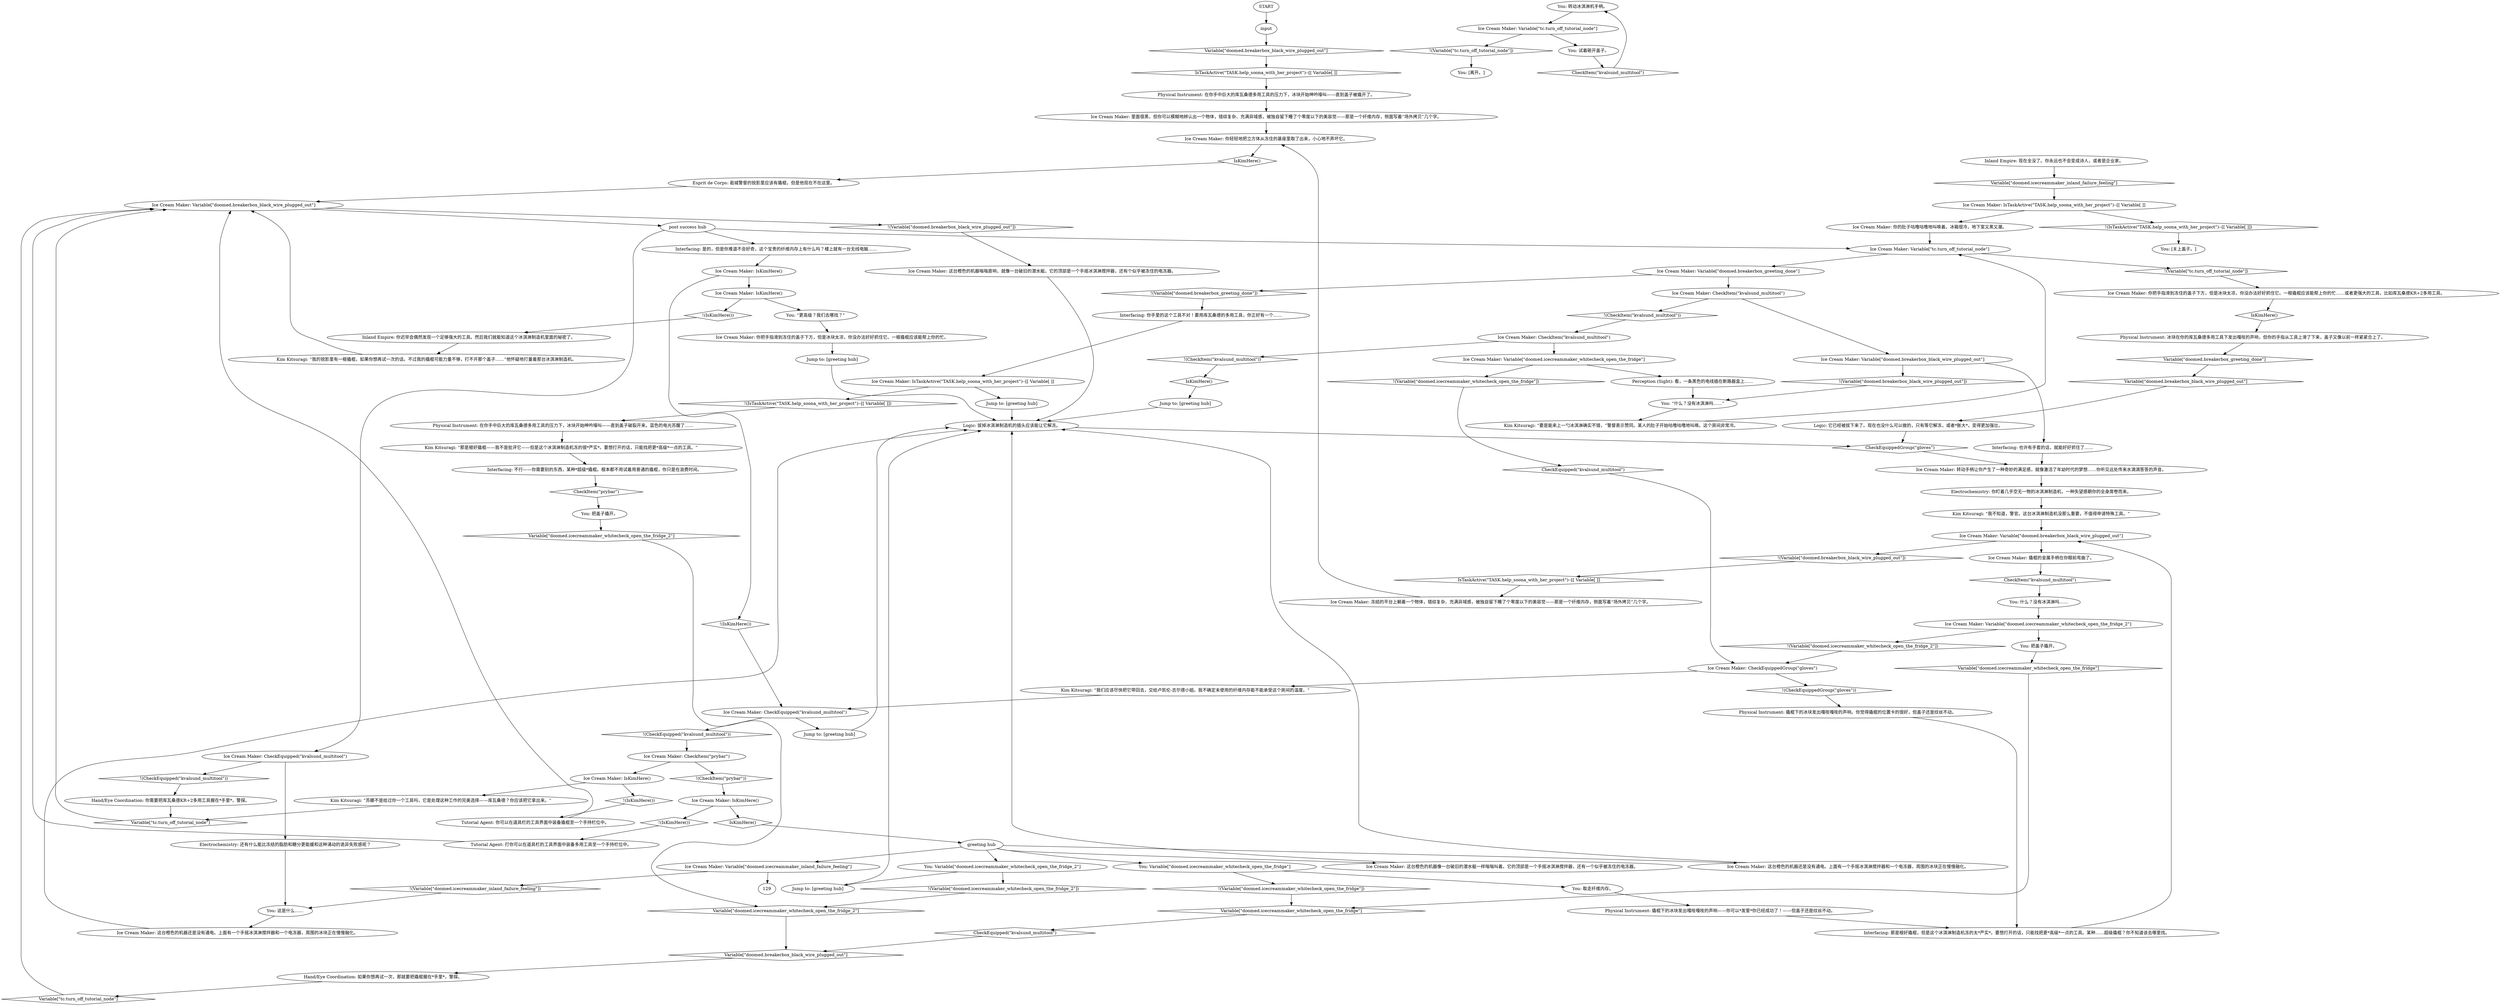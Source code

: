 # DOOMED / ICE CREAM MAKER
# Doomed cellar, a pistachio green ice cream maker next to the breaker box with a radio computer's filament memory inside. Difficulty: heroic, turns into easy if you've read the note from the Ice Bear Fridge.
# ==================================================
digraph G {
	  0 [label="START"];
	  1 [label="input"];
	  2 [label="Logic: 它已经被拔下来了。现在也没什么可以做的，只有等它解冻，或者*胀大*，变得更加强壮。"];
	  3 [label="Kim Kitsuragi: “要是能来上一勺冰淇淋确实不错，”警督表示赞同。某人的肚子开始咕噜咕噜地叫唤。这个房间非常冷。"];
	  4 [label="Ice Cream Maker: 里面很黑，但你可以模糊地辨认出一个物体，错综复杂、充满异域感，被独自留下睡了个零度以下的美容觉——那是一个纤维内存，侧面写着“场外拷贝”几个字。"];
	  5 [label="Ice Cream Maker: IsKimHere()"];
	  6 [label="IsKimHere()", shape=diamond];
	  7 [label="!(IsKimHere())", shape=diamond];
	  8 [label="Inland Empire: 现在全没了。你永远也不会变成诗人，或者是企业家。"];
	  9 [label="Electrochemistry: 你盯着几乎空无一物的冰淇淋制造机，一种失望感朝你的全身席卷而来。"];
	  10 [label="Ice Cream Maker: 你轻轻地把立方体从冻住的基座里取了出来，小心地不弄坏它。"];
	  11 [label="Physical Instrument: 撬棍下的冰块发出嘎吱嘎吱的声响——你可以*发誓*你已经成功了！——但盖子还是纹丝不动。"];
	  12 [label="Ice Cream Maker: CheckItem(\"prybar\")"];
	  13 [label="CheckItem(\"prybar\")", shape=diamond];
	  14 [label="!(CheckItem(\"prybar\"))", shape=diamond];
	  15 [label="Ice Cream Maker: IsKimHere()"];
	  16 [label="IsKimHere()", shape=diamond];
	  17 [label="!(IsKimHere())", shape=diamond];
	  18 [label="Kim Kitsuragi: “苏娜不是给过你一个工具吗，它是处理这种工作的完美选择——库瓦桑德？你应该把它拿出来。”"];
	  19 [label="Physical Instrument: 冰块在你的库瓦桑德多用工具下发出嘎吱的声响，但你的手指从工具上滑了下来，盖子又像以前一样紧紧合上了。"];
	  20 [label="Ice Cream Maker: CheckEquippedGroup(\"gloves\")"];
	  21 [label="CheckEquippedGroup(\"gloves\")", shape=diamond];
	  22 [label="!(CheckEquippedGroup(\"gloves\"))", shape=diamond];
	  23 [label="Kim Kitsuragi: “我们应该尽快把它带回去，交给卢凯伦-吉尔德小姐。我不确定未使用的纤维内存能不能承受这个房间的温度。”"];
	  24 [label="Esprit de Corps: 曷城警督的锐影里应该有撬棍，但是他现在不在这里。"];
	  25 [label="Tutorial Agent: 打你可以在道具栏的工具界面中装备多用工具至一个手持栏位中。"];
	  26 [label="Ice Cream Maker: 你把手指滑到冻住的盖子下方，但是冰块太凉，你没办法好好抓住它。一根撬棍应该能帮上你的忙……或者更强大的工具，比如库瓦桑德KR+2多用工具。"];
	  27 [label="You: 转动冰淇淋机手柄。"];
	  28 [label="Ice Cream Maker: 这台橙色的机器还是没有通电。上面有一个手摇冰淇淋搅拌器和一个电冻器，周围的冰块正在慢慢融化。"];
	  29 [label="You: [关上盖子。]"];
	  30 [label="Ice Cream Maker: IsKimHere()"];
	  31 [label="IsKimHere()", shape=diamond];
	  32 [label="!(IsKimHere())", shape=diamond];
	  33 [label="Ice Cream Maker: IsKimHere()"];
	  34 [label="IsKimHere()", shape=diamond];
	  35 [label="!(IsKimHere())", shape=diamond];
	  36 [label="You: “更高级？我们去哪找？”"];
	  37 [label="Interfacing: 不行——你需要别的东西，某种*超级*撬棍。根本都不用试着用普通的撬棍，你只是在浪费时间。"];
	  38 [label="Jump to: [greeting hub]"];
	  39 [label="Ice Cream Maker: Variable[\"doomed.breakerbox_black_wire_plugged_out\"]"];
	  40 [label="Variable[\"doomed.breakerbox_black_wire_plugged_out\"]", shape=diamond];
	  41 [label="!(Variable[\"doomed.breakerbox_black_wire_plugged_out\"])", shape=diamond];
	  42 [label="post success hub"];
	  43 [label="Kim Kitsuragi: “我不知道，警官。这台冰淇淋制造机没那么重要，不值得申请特殊工具。”"];
	  44 [label="Ice Cream Maker: 你把手指滑到冻住的盖子下方，但是冰块太凉，你没办法好好抓住它。一根撬棍应该能帮上你的忙。"];
	  45 [label="Ice Cream Maker: CheckItem(\"kvalsund_multitool\")"];
	  46 [label="CheckItem(\"kvalsund_multitool\")", shape=diamond];
	  47 [label="!(CheckItem(\"kvalsund_multitool\"))", shape=diamond];
	  48 [label="Ice Cream Maker: Variable[\"doomed.icecreammaker_whitecheck_open_the_fridge\"]"];
	  49 [label="Variable[\"doomed.icecreammaker_whitecheck_open_the_fridge\"]", shape=diamond];
	  50 [label="!(Variable[\"doomed.icecreammaker_whitecheck_open_the_fridge\"])", shape=diamond];
	  51 [label="Perception (Sight): 看，一条黑色的电线插在断路器盒上……"];
	  52 [label="Interfacing: 你手里的这个工具不对！要用库瓦桑德的多用工具，你正好有一个……"];
	  53 [label="You: 什么？没有冰淇淋吗……"];
	  54 [label="Interfacing: 是的，但是你难道不会好奇，这个宝贵的纤维内存上有什么吗？楼上就有一台无线电脑……"];
	  55 [label="Ice Cream Maker: CheckEquipped(\"kvalsund_multitool\")"];
	  56 [label="CheckEquipped(\"kvalsund_multitool\")", shape=diamond];
	  57 [label="!(CheckEquipped(\"kvalsund_multitool\"))", shape=diamond];
	  58 [label="Jump to: [greeting hub]"];
	  59 [label="You: 这是什么……"];
	  60 [label="Interfacing: 那是根好撬棍，但是这个冰淇淋制造机冻的太*严实*。要想打开的话，只能找把更*高级*一点的工具。某种……超级撬棍？你不知道该去哪里找。"];
	  61 [label="Inland Empire: 你迟早会偶然发现一个足够强大的工具。然后我们就能知道这个冰淇淋制造机里面的秘密了。"];
	  62 [label="Ice Cream Maker: Variable[\"doomed.breakerbox_black_wire_plugged_out\"]"];
	  63 [label="Variable[\"doomed.breakerbox_black_wire_plugged_out\"]", shape=diamond];
	  64 [label="!(Variable[\"doomed.breakerbox_black_wire_plugged_out\"])", shape=diamond];
	  65 [label="Ice Cream Maker: 撬棍的金属手柄在你眼前弯曲了。"];
	  66 [label="Ice Cream Maker: 这台橙色的机器还是没有通电。上面有一个手摇冰淇淋搅拌器和一个电冻器，周围的冰块正在慢慢融化。"];
	  67 [label="Physical Instrument: 在你手中巨大的库瓦桑德多用工具的压力下，冰块开始呻吟嚎叫——直到盖子被撬开了。"];
	  68 [label="Hand/Eye Coordination: 如果你想再试一次，那就要把撬棍握在*手里*，警探。"];
	  69 [label="You: 把盖子撬开。"];
	  70 [label="You: Variable[\"doomed.icecreammaker_whitecheck_open_the_fridge_2\"]"];
	  71 [label="Variable[\"doomed.icecreammaker_whitecheck_open_the_fridge_2\"]", shape=diamond];
	  72 [label="!(Variable[\"doomed.icecreammaker_whitecheck_open_the_fridge_2\"])", shape=diamond];
	  73 [label="Jump to: [greeting hub]"];
	  74 [label="Ice Cream Maker: 转动手柄让你产生了一种奇妙的满足感，就像激活了年幼时代的梦想……你听见远处传来水滴滴答答的声音。"];
	  75 [label="Ice Cream Maker: Variable[\"tc.turn_off_tutorial_node\"]"];
	  76 [label="Variable[\"tc.turn_off_tutorial_node\"]", shape=diamond];
	  77 [label="!(Variable[\"tc.turn_off_tutorial_node\"])", shape=diamond];
	  78 [label="You: 试着砸开盖子。"];
	  79 [label="Ice Cream Maker: 这台橙色的机器像一台破旧的潜水艇一样嗡嗡叫着。它的顶部是一个手摇冰淇淋搅拌器，还有一个似乎被冻住的电冻器。"];
	  80 [label="Physical Instrument: 在你手中巨大的库瓦桑德多用工具的压力下，冰块开始呻吟嚎叫——直到盖子破裂开来。蓝色的电光苏醒了……"];
	  81 [label="Ice Cream Maker: 这台橙色的机器嗡嗡直响，就像一台破旧的潜水艇。它的顶部是一个手摇冰淇淋搅拌器，还有个似乎被冻住的电冻器。"];
	  82 [label="Ice Cream Maker: 冻结的平台上躺着一个物体，错综复杂、充满异域感，被独自留下睡了个零度以下的美容觉——那是一个纤维内存，侧面写着“场外拷贝”几个字。"];
	  83 [label="Kim Kitsuragi: “那是根好撬棍——我不是批评它——但是这个冰淇淋制造机冻的很*严实*。要想打开的话，只能找把更*高级*一点的工具。”"];
	  84 [label="Jump to: [greeting hub]"];
	  85 [label="Ice Cream Maker: IsTaskActive(\"TASK.help_soona_with_her_project\")--[[ Variable[ ]]"];
	  86 [label="IsTaskActive(\"TASK.help_soona_with_her_project\")--[[ Variable[ ]]", shape=diamond];
	  87 [label="!(IsTaskActive(\"TASK.help_soona_with_her_project\")--[[ Variable[ ]])", shape=diamond];
	  88 [label="Jump to: [greeting hub]"];
	  89 [label="Kim Kitsuragi: “我的锐影里有一根撬棍，如果你想再试一次的话。不过我的撬棍可能力量不够，打不开那个盖子……”他怀疑地打量着那台冰淇淋制造机。"];
	  90 [label="greeting hub"];
	  91 [label="Logic: 拔掉冰淇淋制造机的插头应该能让它解冻。"];
	  92 [label="You: “什么？没有冰淇淋吗……”"];
	  93 [label="Ice Cream Maker: CheckEquipped(\"kvalsund_multitool\")"];
	  94 [label="CheckEquipped(\"kvalsund_multitool\")", shape=diamond];
	  95 [label="!(CheckEquipped(\"kvalsund_multitool\"))", shape=diamond];
	  96 [label="Electrochemistry: 还有什么能比冻结的脂肪和糖分更能缓和这种涌动的诡异失败感呢？"];
	  97 [label="Ice Cream Maker: IsTaskActive(\"TASK.help_soona_with_her_project\")--[[ Variable[ ]]"];
	  98 [label="IsTaskActive(\"TASK.help_soona_with_her_project\")--[[ Variable[ ]]", shape=diamond];
	  99 [label="!(IsTaskActive(\"TASK.help_soona_with_her_project\")--[[ Variable[ ]])", shape=diamond];
	  100 [label="Ice Cream Maker: 你的肚子咕噜咕噜地叫唤着。冰箱很冷，地下室又黑又潮。"];
	  101 [label="Ice Cream Maker: Variable[\"doomed.icecreammaker_whitecheck_open_the_fridge_2\"]"];
	  102 [label="Variable[\"doomed.icecreammaker_whitecheck_open_the_fridge_2\"]", shape=diamond];
	  103 [label="!(Variable[\"doomed.icecreammaker_whitecheck_open_the_fridge_2\"])", shape=diamond];
	  104 [label="You: 把盖子撬开。"];
	  105 [label="You: Variable[\"doomed.icecreammaker_whitecheck_open_the_fridge\"]"];
	  106 [label="Variable[\"doomed.icecreammaker_whitecheck_open_the_fridge\"]", shape=diamond];
	  107 [label="!(Variable[\"doomed.icecreammaker_whitecheck_open_the_fridge\"])", shape=diamond];
	  108 [label="You: 取走纤维内存。"];
	  109 [label="Ice Cream Maker: Variable[\"tc.turn_off_tutorial_node\"]"];
	  110 [label="Variable[\"tc.turn_off_tutorial_node\"]", shape=diamond];
	  111 [label="!(Variable[\"tc.turn_off_tutorial_node\"])", shape=diamond];
	  112 [label="Ice Cream Maker: Variable[\"doomed.breakerbox_greeting_done\"]"];
	  113 [label="Variable[\"doomed.breakerbox_greeting_done\"]", shape=diamond];
	  114 [label="!(Variable[\"doomed.breakerbox_greeting_done\"])", shape=diamond];
	  115 [label="Ice Cream Maker: CheckItem(\"kvalsund_multitool\")"];
	  116 [label="CheckItem(\"kvalsund_multitool\")", shape=diamond];
	  117 [label="!(CheckItem(\"kvalsund_multitool\"))", shape=diamond];
	  118 [label="Ice Cream Maker: Variable[\"doomed.breakerbox_black_wire_plugged_out\"]"];
	  119 [label="Variable[\"doomed.breakerbox_black_wire_plugged_out\"]", shape=diamond];
	  120 [label="!(Variable[\"doomed.breakerbox_black_wire_plugged_out\"])", shape=diamond];
	  121 [label="Interfacing: 也许有手套的话，就能好好抓住了……"];
	  122 [label="Physical Instrument: 撬棍下的冰块发出嘎吱嘎吱的声响。你觉得撬棍的位置卡的很好，但盖子还是纹丝不动。"];
	  123 [label="Hand/Eye Coordination: 你需要把库瓦桑德KR+2多用工具握在*手里*，警探。"];
	  124 [label="Tutorial Agent: 你可以在道具栏的工具界面中装备撬棍至一个手持栏位中。"];
	  125 [label="You: [离开。]"];
	  126 [label="Ice Cream Maker: Variable[\"doomed.icecreammaker_inland_failure_feeling\"]"];
	  127 [label="Variable[\"doomed.icecreammaker_inland_failure_feeling\"]", shape=diamond];
	  128 [label="!(Variable[\"doomed.icecreammaker_inland_failure_feeling\"])", shape=diamond];
	  0 -> 1
	  1 -> 63
	  2 -> 21
	  3 -> 109
	  4 -> 10
	  5 -> 6
	  5 -> 7
	  6 -> 90
	  7 -> 25
	  8 -> 127
	  9 -> 43
	  10 -> 31
	  11 -> 60
	  12 -> 14
	  12 -> 15
	  13 -> 69
	  14 -> 5
	  15 -> 17
	  15 -> 18
	  16 -> 19
	  17 -> 124
	  18 -> 110
	  19 -> 113
	  20 -> 22
	  20 -> 23
	  21 -> 74
	  22 -> 122
	  23 -> 55
	  24 -> 39
	  25 -> 39
	  26 -> 16
	  27 -> 75
	  28 -> 91
	  30 -> 32
	  30 -> 33
	  31 -> 24
	  32 -> 55
	  33 -> 35
	  33 -> 36
	  34 -> 84
	  35 -> 61
	  36 -> 44
	  37 -> 13
	  38 -> 91
	  39 -> 41
	  39 -> 42
	  40 -> 68
	  41 -> 81
	  42 -> 109
	  42 -> 93
	  42 -> 54
	  43 -> 62
	  44 -> 38
	  45 -> 48
	  45 -> 47
	  46 -> 53
	  47 -> 34
	  48 -> 50
	  48 -> 51
	  49 -> 56
	  50 -> 94
	  51 -> 92
	  52 -> 85
	  53 -> 101
	  54 -> 30
	  55 -> 57
	  55 -> 58
	  56 -> 40
	  57 -> 12
	  58 -> 91
	  59 -> 66
	  60 -> 62
	  61 -> 89
	  62 -> 64
	  62 -> 65
	  63 -> 98
	  64 -> 86
	  65 -> 46
	  66 -> 91
	  67 -> 4
	  68 -> 76
	  69 -> 71
	  70 -> 72
	  70 -> 73
	  71 -> 102
	  72 -> 102
	  73 -> 91
	  74 -> 9
	  75 -> 77
	  75 -> 78
	  76 -> 39
	  77 -> 125
	  78 -> 116
	  79 -> 91
	  80 -> 83
	  81 -> 91
	  82 -> 10
	  83 -> 37
	  84 -> 91
	  85 -> 88
	  85 -> 87
	  86 -> 82
	  87 -> 80
	  88 -> 91
	  89 -> 39
	  90 -> 70
	  90 -> 105
	  90 -> 79
	  90 -> 28
	  90 -> 126
	  91 -> 21
	  92 -> 3
	  93 -> 96
	  93 -> 95
	  94 -> 20
	  95 -> 123
	  96 -> 59
	  97 -> 99
	  97 -> 100
	  98 -> 67
	  99 -> 29
	  100 -> 109
	  101 -> 104
	  101 -> 103
	  102 -> 40
	  103 -> 20
	  104 -> 106
	  105 -> 107
	  105 -> 108
	  106 -> 49
	  107 -> 49
	  108 -> 11
	  109 -> 112
	  109 -> 111
	  110 -> 39
	  111 -> 26
	  112 -> 114
	  112 -> 115
	  113 -> 119
	  114 -> 52
	  115 -> 117
	  115 -> 118
	  116 -> 27
	  117 -> 45
	  118 -> 120
	  118 -> 121
	  119 -> 2
	  120 -> 92
	  121 -> 74
	  122 -> 60
	  123 -> 110
	  124 -> 39
	  126 -> 128
	  126 -> 129
	  127 -> 97
	  128 -> 59
}

